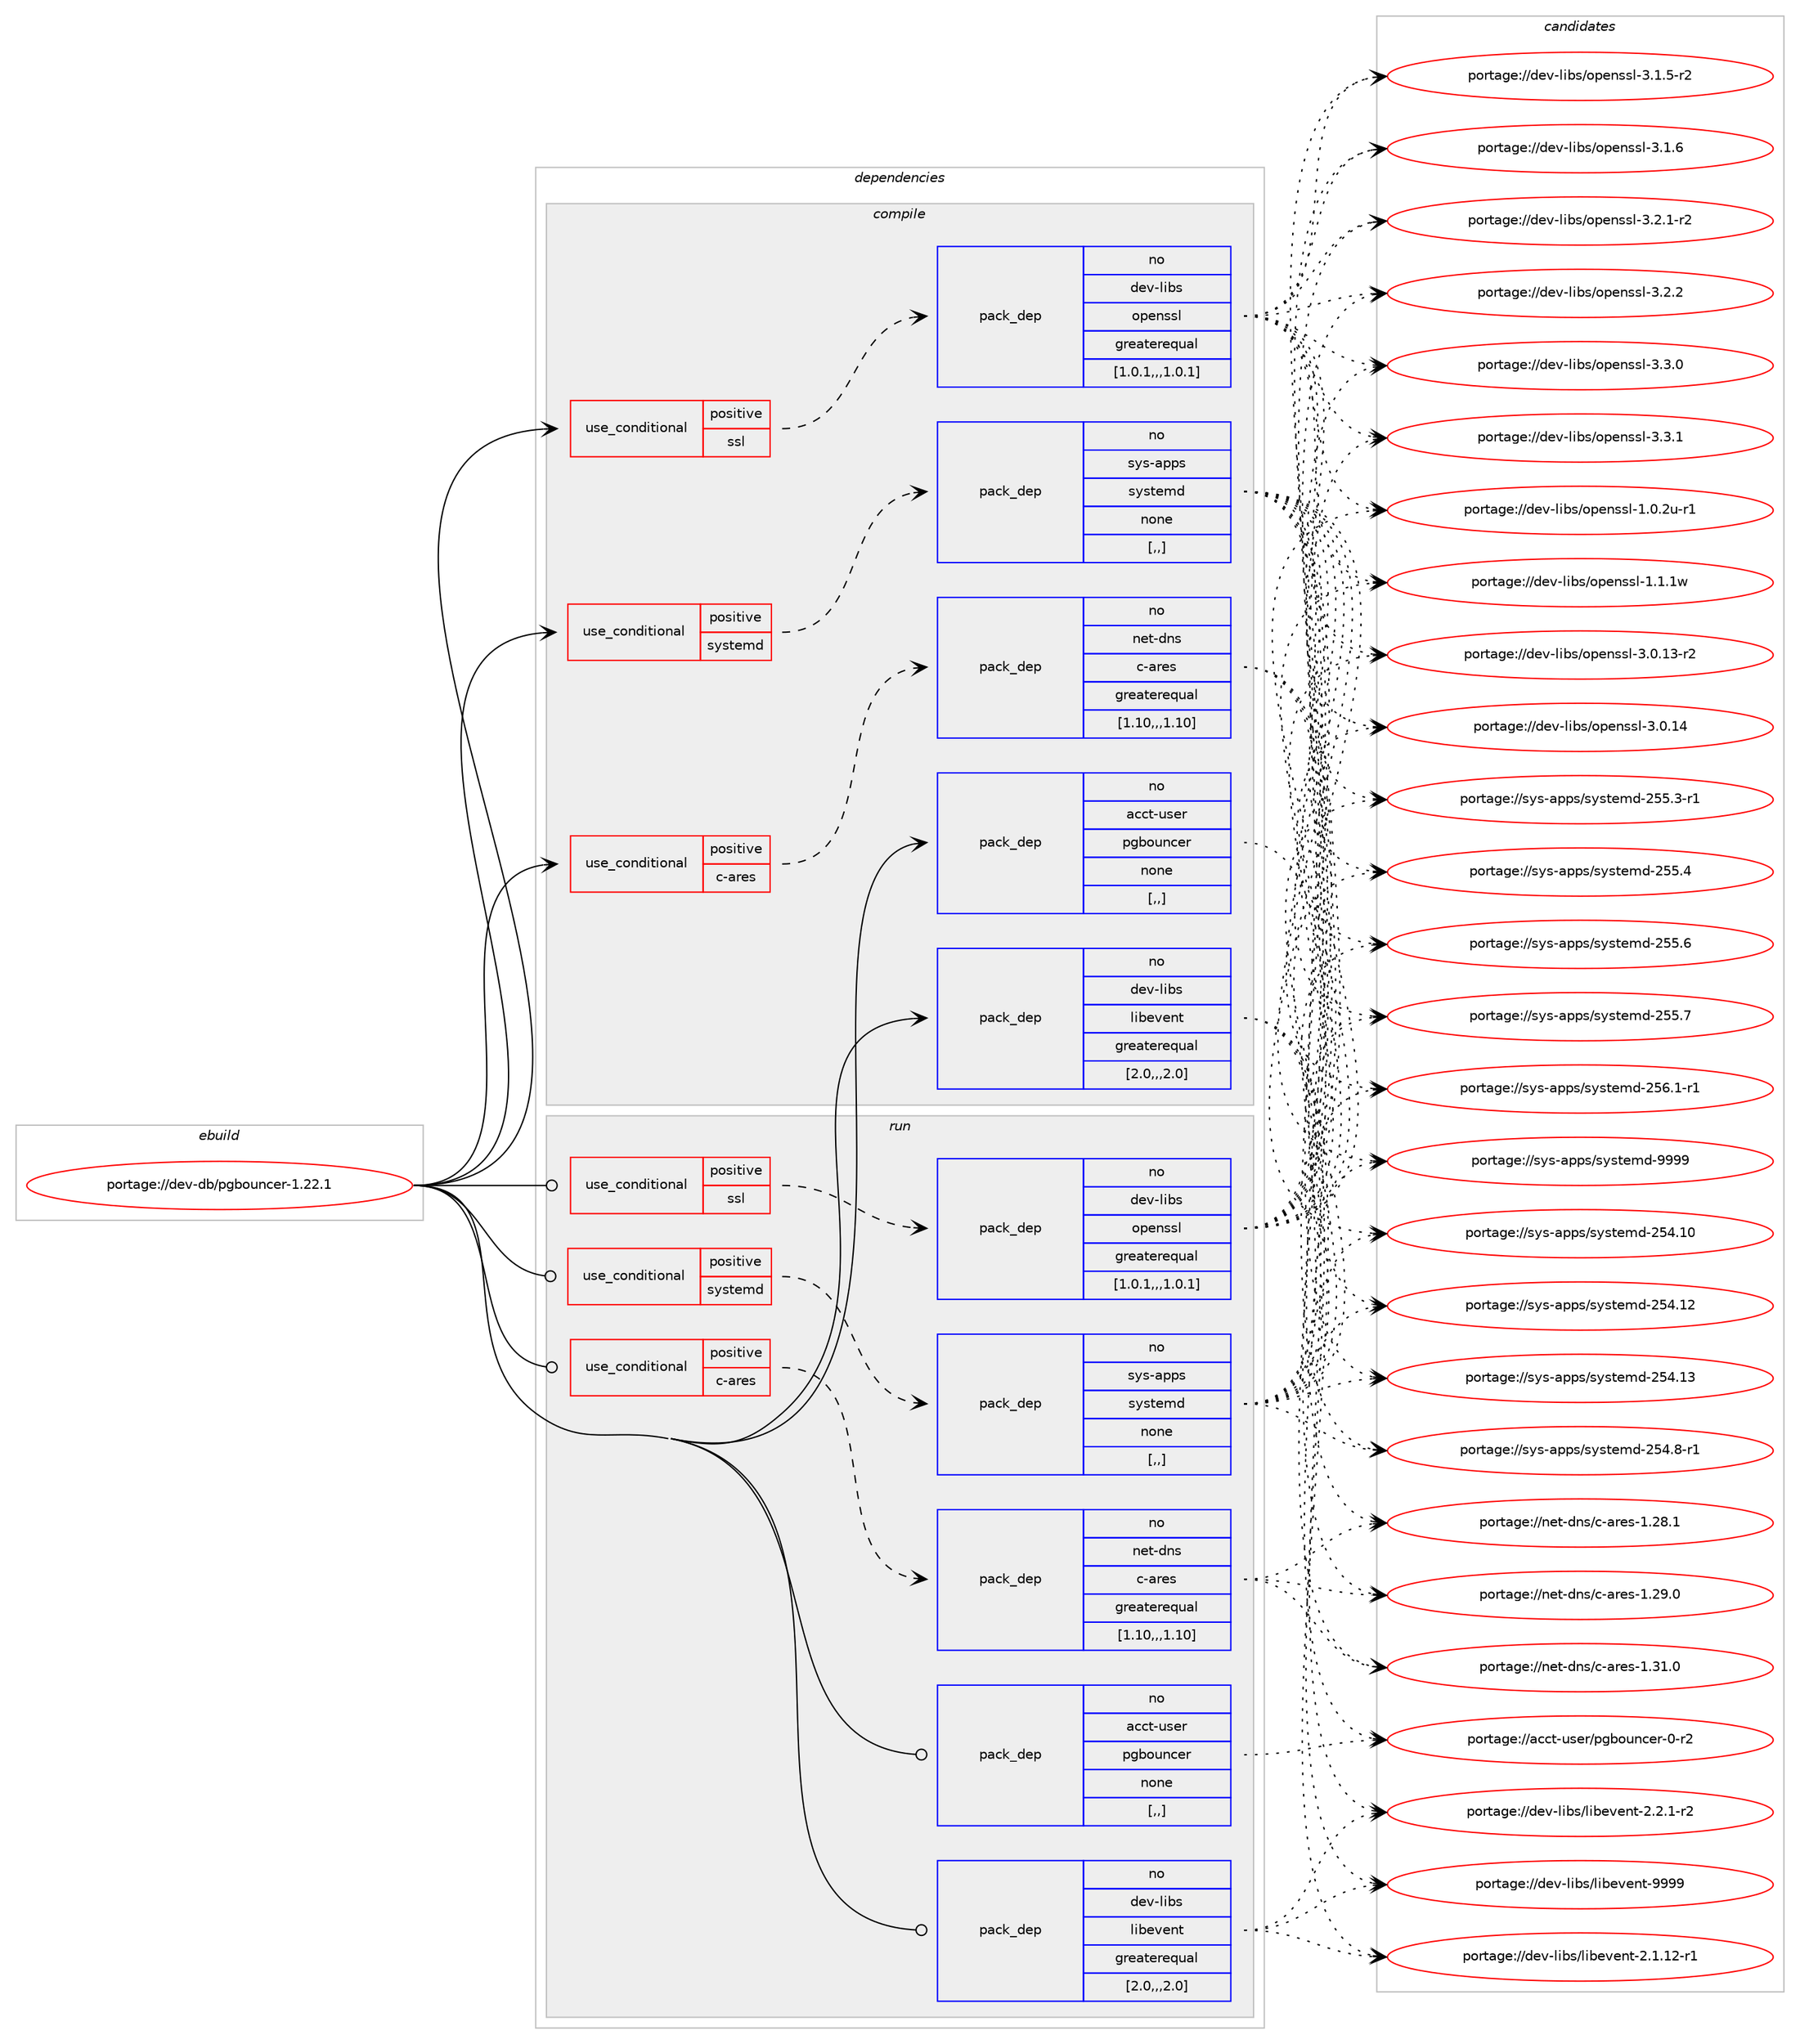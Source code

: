 digraph prolog {

# *************
# Graph options
# *************

newrank=true;
concentrate=true;
compound=true;
graph [rankdir=LR,fontname=Helvetica,fontsize=10,ranksep=1.5];#, ranksep=2.5, nodesep=0.2];
edge  [arrowhead=vee];
node  [fontname=Helvetica,fontsize=10];

# **********
# The ebuild
# **********

subgraph cluster_leftcol {
color=gray;
rank=same;
label=<<i>ebuild</i>>;
id [label="portage://dev-db/pgbouncer-1.22.1", color=red, width=4, href="../dev-db/pgbouncer-1.22.1.svg"];
}

# ****************
# The dependencies
# ****************

subgraph cluster_midcol {
color=gray;
label=<<i>dependencies</i>>;
subgraph cluster_compile {
fillcolor="#eeeeee";
style=filled;
label=<<i>compile</i>>;
subgraph cond17454 {
dependency67064 [label=<<TABLE BORDER="0" CELLBORDER="1" CELLSPACING="0" CELLPADDING="4"><TR><TD ROWSPAN="3" CELLPADDING="10">use_conditional</TD></TR><TR><TD>positive</TD></TR><TR><TD>c-ares</TD></TR></TABLE>>, shape=none, color=red];
subgraph pack48695 {
dependency67065 [label=<<TABLE BORDER="0" CELLBORDER="1" CELLSPACING="0" CELLPADDING="4" WIDTH="220"><TR><TD ROWSPAN="6" CELLPADDING="30">pack_dep</TD></TR><TR><TD WIDTH="110">no</TD></TR><TR><TD>net-dns</TD></TR><TR><TD>c-ares</TD></TR><TR><TD>greaterequal</TD></TR><TR><TD>[1.10,,,1.10]</TD></TR></TABLE>>, shape=none, color=blue];
}
dependency67064:e -> dependency67065:w [weight=20,style="dashed",arrowhead="vee"];
}
id:e -> dependency67064:w [weight=20,style="solid",arrowhead="vee"];
subgraph cond17455 {
dependency67066 [label=<<TABLE BORDER="0" CELLBORDER="1" CELLSPACING="0" CELLPADDING="4"><TR><TD ROWSPAN="3" CELLPADDING="10">use_conditional</TD></TR><TR><TD>positive</TD></TR><TR><TD>ssl</TD></TR></TABLE>>, shape=none, color=red];
subgraph pack48696 {
dependency67067 [label=<<TABLE BORDER="0" CELLBORDER="1" CELLSPACING="0" CELLPADDING="4" WIDTH="220"><TR><TD ROWSPAN="6" CELLPADDING="30">pack_dep</TD></TR><TR><TD WIDTH="110">no</TD></TR><TR><TD>dev-libs</TD></TR><TR><TD>openssl</TD></TR><TR><TD>greaterequal</TD></TR><TR><TD>[1.0.1,,,1.0.1]</TD></TR></TABLE>>, shape=none, color=blue];
}
dependency67066:e -> dependency67067:w [weight=20,style="dashed",arrowhead="vee"];
}
id:e -> dependency67066:w [weight=20,style="solid",arrowhead="vee"];
subgraph cond17456 {
dependency67068 [label=<<TABLE BORDER="0" CELLBORDER="1" CELLSPACING="0" CELLPADDING="4"><TR><TD ROWSPAN="3" CELLPADDING="10">use_conditional</TD></TR><TR><TD>positive</TD></TR><TR><TD>systemd</TD></TR></TABLE>>, shape=none, color=red];
subgraph pack48697 {
dependency67069 [label=<<TABLE BORDER="0" CELLBORDER="1" CELLSPACING="0" CELLPADDING="4" WIDTH="220"><TR><TD ROWSPAN="6" CELLPADDING="30">pack_dep</TD></TR><TR><TD WIDTH="110">no</TD></TR><TR><TD>sys-apps</TD></TR><TR><TD>systemd</TD></TR><TR><TD>none</TD></TR><TR><TD>[,,]</TD></TR></TABLE>>, shape=none, color=blue];
}
dependency67068:e -> dependency67069:w [weight=20,style="dashed",arrowhead="vee"];
}
id:e -> dependency67068:w [weight=20,style="solid",arrowhead="vee"];
subgraph pack48698 {
dependency67070 [label=<<TABLE BORDER="0" CELLBORDER="1" CELLSPACING="0" CELLPADDING="4" WIDTH="220"><TR><TD ROWSPAN="6" CELLPADDING="30">pack_dep</TD></TR><TR><TD WIDTH="110">no</TD></TR><TR><TD>acct-user</TD></TR><TR><TD>pgbouncer</TD></TR><TR><TD>none</TD></TR><TR><TD>[,,]</TD></TR></TABLE>>, shape=none, color=blue];
}
id:e -> dependency67070:w [weight=20,style="solid",arrowhead="vee"];
subgraph pack48699 {
dependency67071 [label=<<TABLE BORDER="0" CELLBORDER="1" CELLSPACING="0" CELLPADDING="4" WIDTH="220"><TR><TD ROWSPAN="6" CELLPADDING="30">pack_dep</TD></TR><TR><TD WIDTH="110">no</TD></TR><TR><TD>dev-libs</TD></TR><TR><TD>libevent</TD></TR><TR><TD>greaterequal</TD></TR><TR><TD>[2.0,,,2.0]</TD></TR></TABLE>>, shape=none, color=blue];
}
id:e -> dependency67071:w [weight=20,style="solid",arrowhead="vee"];
}
subgraph cluster_compileandrun {
fillcolor="#eeeeee";
style=filled;
label=<<i>compile and run</i>>;
}
subgraph cluster_run {
fillcolor="#eeeeee";
style=filled;
label=<<i>run</i>>;
subgraph cond17457 {
dependency67072 [label=<<TABLE BORDER="0" CELLBORDER="1" CELLSPACING="0" CELLPADDING="4"><TR><TD ROWSPAN="3" CELLPADDING="10">use_conditional</TD></TR><TR><TD>positive</TD></TR><TR><TD>c-ares</TD></TR></TABLE>>, shape=none, color=red];
subgraph pack48700 {
dependency67073 [label=<<TABLE BORDER="0" CELLBORDER="1" CELLSPACING="0" CELLPADDING="4" WIDTH="220"><TR><TD ROWSPAN="6" CELLPADDING="30">pack_dep</TD></TR><TR><TD WIDTH="110">no</TD></TR><TR><TD>net-dns</TD></TR><TR><TD>c-ares</TD></TR><TR><TD>greaterequal</TD></TR><TR><TD>[1.10,,,1.10]</TD></TR></TABLE>>, shape=none, color=blue];
}
dependency67072:e -> dependency67073:w [weight=20,style="dashed",arrowhead="vee"];
}
id:e -> dependency67072:w [weight=20,style="solid",arrowhead="odot"];
subgraph cond17458 {
dependency67074 [label=<<TABLE BORDER="0" CELLBORDER="1" CELLSPACING="0" CELLPADDING="4"><TR><TD ROWSPAN="3" CELLPADDING="10">use_conditional</TD></TR><TR><TD>positive</TD></TR><TR><TD>ssl</TD></TR></TABLE>>, shape=none, color=red];
subgraph pack48701 {
dependency67075 [label=<<TABLE BORDER="0" CELLBORDER="1" CELLSPACING="0" CELLPADDING="4" WIDTH="220"><TR><TD ROWSPAN="6" CELLPADDING="30">pack_dep</TD></TR><TR><TD WIDTH="110">no</TD></TR><TR><TD>dev-libs</TD></TR><TR><TD>openssl</TD></TR><TR><TD>greaterequal</TD></TR><TR><TD>[1.0.1,,,1.0.1]</TD></TR></TABLE>>, shape=none, color=blue];
}
dependency67074:e -> dependency67075:w [weight=20,style="dashed",arrowhead="vee"];
}
id:e -> dependency67074:w [weight=20,style="solid",arrowhead="odot"];
subgraph cond17459 {
dependency67076 [label=<<TABLE BORDER="0" CELLBORDER="1" CELLSPACING="0" CELLPADDING="4"><TR><TD ROWSPAN="3" CELLPADDING="10">use_conditional</TD></TR><TR><TD>positive</TD></TR><TR><TD>systemd</TD></TR></TABLE>>, shape=none, color=red];
subgraph pack48702 {
dependency67077 [label=<<TABLE BORDER="0" CELLBORDER="1" CELLSPACING="0" CELLPADDING="4" WIDTH="220"><TR><TD ROWSPAN="6" CELLPADDING="30">pack_dep</TD></TR><TR><TD WIDTH="110">no</TD></TR><TR><TD>sys-apps</TD></TR><TR><TD>systemd</TD></TR><TR><TD>none</TD></TR><TR><TD>[,,]</TD></TR></TABLE>>, shape=none, color=blue];
}
dependency67076:e -> dependency67077:w [weight=20,style="dashed",arrowhead="vee"];
}
id:e -> dependency67076:w [weight=20,style="solid",arrowhead="odot"];
subgraph pack48703 {
dependency67078 [label=<<TABLE BORDER="0" CELLBORDER="1" CELLSPACING="0" CELLPADDING="4" WIDTH="220"><TR><TD ROWSPAN="6" CELLPADDING="30">pack_dep</TD></TR><TR><TD WIDTH="110">no</TD></TR><TR><TD>acct-user</TD></TR><TR><TD>pgbouncer</TD></TR><TR><TD>none</TD></TR><TR><TD>[,,]</TD></TR></TABLE>>, shape=none, color=blue];
}
id:e -> dependency67078:w [weight=20,style="solid",arrowhead="odot"];
subgraph pack48704 {
dependency67079 [label=<<TABLE BORDER="0" CELLBORDER="1" CELLSPACING="0" CELLPADDING="4" WIDTH="220"><TR><TD ROWSPAN="6" CELLPADDING="30">pack_dep</TD></TR><TR><TD WIDTH="110">no</TD></TR><TR><TD>dev-libs</TD></TR><TR><TD>libevent</TD></TR><TR><TD>greaterequal</TD></TR><TR><TD>[2.0,,,2.0]</TD></TR></TABLE>>, shape=none, color=blue];
}
id:e -> dependency67079:w [weight=20,style="solid",arrowhead="odot"];
}
}

# **************
# The candidates
# **************

subgraph cluster_choices {
rank=same;
color=gray;
label=<<i>candidates</i>>;

subgraph choice48695 {
color=black;
nodesep=1;
choice110101116451001101154799459711410111545494650564649 [label="portage://net-dns/c-ares-1.28.1", color=red, width=4,href="../net-dns/c-ares-1.28.1.svg"];
choice110101116451001101154799459711410111545494650574648 [label="portage://net-dns/c-ares-1.29.0", color=red, width=4,href="../net-dns/c-ares-1.29.0.svg"];
choice110101116451001101154799459711410111545494651494648 [label="portage://net-dns/c-ares-1.31.0", color=red, width=4,href="../net-dns/c-ares-1.31.0.svg"];
dependency67065:e -> choice110101116451001101154799459711410111545494650564649:w [style=dotted,weight="100"];
dependency67065:e -> choice110101116451001101154799459711410111545494650574648:w [style=dotted,weight="100"];
dependency67065:e -> choice110101116451001101154799459711410111545494651494648:w [style=dotted,weight="100"];
}
subgraph choice48696 {
color=black;
nodesep=1;
choice1001011184510810598115471111121011101151151084549464846501174511449 [label="portage://dev-libs/openssl-1.0.2u-r1", color=red, width=4,href="../dev-libs/openssl-1.0.2u-r1.svg"];
choice100101118451081059811547111112101110115115108454946494649119 [label="portage://dev-libs/openssl-1.1.1w", color=red, width=4,href="../dev-libs/openssl-1.1.1w.svg"];
choice100101118451081059811547111112101110115115108455146484649514511450 [label="portage://dev-libs/openssl-3.0.13-r2", color=red, width=4,href="../dev-libs/openssl-3.0.13-r2.svg"];
choice10010111845108105981154711111210111011511510845514648464952 [label="portage://dev-libs/openssl-3.0.14", color=red, width=4,href="../dev-libs/openssl-3.0.14.svg"];
choice1001011184510810598115471111121011101151151084551464946534511450 [label="portage://dev-libs/openssl-3.1.5-r2", color=red, width=4,href="../dev-libs/openssl-3.1.5-r2.svg"];
choice100101118451081059811547111112101110115115108455146494654 [label="portage://dev-libs/openssl-3.1.6", color=red, width=4,href="../dev-libs/openssl-3.1.6.svg"];
choice1001011184510810598115471111121011101151151084551465046494511450 [label="portage://dev-libs/openssl-3.2.1-r2", color=red, width=4,href="../dev-libs/openssl-3.2.1-r2.svg"];
choice100101118451081059811547111112101110115115108455146504650 [label="portage://dev-libs/openssl-3.2.2", color=red, width=4,href="../dev-libs/openssl-3.2.2.svg"];
choice100101118451081059811547111112101110115115108455146514648 [label="portage://dev-libs/openssl-3.3.0", color=red, width=4,href="../dev-libs/openssl-3.3.0.svg"];
choice100101118451081059811547111112101110115115108455146514649 [label="portage://dev-libs/openssl-3.3.1", color=red, width=4,href="../dev-libs/openssl-3.3.1.svg"];
dependency67067:e -> choice1001011184510810598115471111121011101151151084549464846501174511449:w [style=dotted,weight="100"];
dependency67067:e -> choice100101118451081059811547111112101110115115108454946494649119:w [style=dotted,weight="100"];
dependency67067:e -> choice100101118451081059811547111112101110115115108455146484649514511450:w [style=dotted,weight="100"];
dependency67067:e -> choice10010111845108105981154711111210111011511510845514648464952:w [style=dotted,weight="100"];
dependency67067:e -> choice1001011184510810598115471111121011101151151084551464946534511450:w [style=dotted,weight="100"];
dependency67067:e -> choice100101118451081059811547111112101110115115108455146494654:w [style=dotted,weight="100"];
dependency67067:e -> choice1001011184510810598115471111121011101151151084551465046494511450:w [style=dotted,weight="100"];
dependency67067:e -> choice100101118451081059811547111112101110115115108455146504650:w [style=dotted,weight="100"];
dependency67067:e -> choice100101118451081059811547111112101110115115108455146514648:w [style=dotted,weight="100"];
dependency67067:e -> choice100101118451081059811547111112101110115115108455146514649:w [style=dotted,weight="100"];
}
subgraph choice48697 {
color=black;
nodesep=1;
choice11512111545971121121154711512111511610110910045505352464948 [label="portage://sys-apps/systemd-254.10", color=red, width=4,href="../sys-apps/systemd-254.10.svg"];
choice11512111545971121121154711512111511610110910045505352464950 [label="portage://sys-apps/systemd-254.12", color=red, width=4,href="../sys-apps/systemd-254.12.svg"];
choice11512111545971121121154711512111511610110910045505352464951 [label="portage://sys-apps/systemd-254.13", color=red, width=4,href="../sys-apps/systemd-254.13.svg"];
choice1151211154597112112115471151211151161011091004550535246564511449 [label="portage://sys-apps/systemd-254.8-r1", color=red, width=4,href="../sys-apps/systemd-254.8-r1.svg"];
choice1151211154597112112115471151211151161011091004550535346514511449 [label="portage://sys-apps/systemd-255.3-r1", color=red, width=4,href="../sys-apps/systemd-255.3-r1.svg"];
choice115121115459711211211547115121115116101109100455053534652 [label="portage://sys-apps/systemd-255.4", color=red, width=4,href="../sys-apps/systemd-255.4.svg"];
choice115121115459711211211547115121115116101109100455053534654 [label="portage://sys-apps/systemd-255.6", color=red, width=4,href="../sys-apps/systemd-255.6.svg"];
choice115121115459711211211547115121115116101109100455053534655 [label="portage://sys-apps/systemd-255.7", color=red, width=4,href="../sys-apps/systemd-255.7.svg"];
choice1151211154597112112115471151211151161011091004550535446494511449 [label="portage://sys-apps/systemd-256.1-r1", color=red, width=4,href="../sys-apps/systemd-256.1-r1.svg"];
choice1151211154597112112115471151211151161011091004557575757 [label="portage://sys-apps/systemd-9999", color=red, width=4,href="../sys-apps/systemd-9999.svg"];
dependency67069:e -> choice11512111545971121121154711512111511610110910045505352464948:w [style=dotted,weight="100"];
dependency67069:e -> choice11512111545971121121154711512111511610110910045505352464950:w [style=dotted,weight="100"];
dependency67069:e -> choice11512111545971121121154711512111511610110910045505352464951:w [style=dotted,weight="100"];
dependency67069:e -> choice1151211154597112112115471151211151161011091004550535246564511449:w [style=dotted,weight="100"];
dependency67069:e -> choice1151211154597112112115471151211151161011091004550535346514511449:w [style=dotted,weight="100"];
dependency67069:e -> choice115121115459711211211547115121115116101109100455053534652:w [style=dotted,weight="100"];
dependency67069:e -> choice115121115459711211211547115121115116101109100455053534654:w [style=dotted,weight="100"];
dependency67069:e -> choice115121115459711211211547115121115116101109100455053534655:w [style=dotted,weight="100"];
dependency67069:e -> choice1151211154597112112115471151211151161011091004550535446494511449:w [style=dotted,weight="100"];
dependency67069:e -> choice1151211154597112112115471151211151161011091004557575757:w [style=dotted,weight="100"];
}
subgraph choice48698 {
color=black;
nodesep=1;
choice9799991164511711510111447112103981111171109910111445484511450 [label="portage://acct-user/pgbouncer-0-r2", color=red, width=4,href="../acct-user/pgbouncer-0-r2.svg"];
dependency67070:e -> choice9799991164511711510111447112103981111171109910111445484511450:w [style=dotted,weight="100"];
}
subgraph choice48699 {
color=black;
nodesep=1;
choice10010111845108105981154710810598101118101110116455046494649504511449 [label="portage://dev-libs/libevent-2.1.12-r1", color=red, width=4,href="../dev-libs/libevent-2.1.12-r1.svg"];
choice100101118451081059811547108105981011181011101164550465046494511450 [label="portage://dev-libs/libevent-2.2.1-r2", color=red, width=4,href="../dev-libs/libevent-2.2.1-r2.svg"];
choice100101118451081059811547108105981011181011101164557575757 [label="portage://dev-libs/libevent-9999", color=red, width=4,href="../dev-libs/libevent-9999.svg"];
dependency67071:e -> choice10010111845108105981154710810598101118101110116455046494649504511449:w [style=dotted,weight="100"];
dependency67071:e -> choice100101118451081059811547108105981011181011101164550465046494511450:w [style=dotted,weight="100"];
dependency67071:e -> choice100101118451081059811547108105981011181011101164557575757:w [style=dotted,weight="100"];
}
subgraph choice48700 {
color=black;
nodesep=1;
choice110101116451001101154799459711410111545494650564649 [label="portage://net-dns/c-ares-1.28.1", color=red, width=4,href="../net-dns/c-ares-1.28.1.svg"];
choice110101116451001101154799459711410111545494650574648 [label="portage://net-dns/c-ares-1.29.0", color=red, width=4,href="../net-dns/c-ares-1.29.0.svg"];
choice110101116451001101154799459711410111545494651494648 [label="portage://net-dns/c-ares-1.31.0", color=red, width=4,href="../net-dns/c-ares-1.31.0.svg"];
dependency67073:e -> choice110101116451001101154799459711410111545494650564649:w [style=dotted,weight="100"];
dependency67073:e -> choice110101116451001101154799459711410111545494650574648:w [style=dotted,weight="100"];
dependency67073:e -> choice110101116451001101154799459711410111545494651494648:w [style=dotted,weight="100"];
}
subgraph choice48701 {
color=black;
nodesep=1;
choice1001011184510810598115471111121011101151151084549464846501174511449 [label="portage://dev-libs/openssl-1.0.2u-r1", color=red, width=4,href="../dev-libs/openssl-1.0.2u-r1.svg"];
choice100101118451081059811547111112101110115115108454946494649119 [label="portage://dev-libs/openssl-1.1.1w", color=red, width=4,href="../dev-libs/openssl-1.1.1w.svg"];
choice100101118451081059811547111112101110115115108455146484649514511450 [label="portage://dev-libs/openssl-3.0.13-r2", color=red, width=4,href="../dev-libs/openssl-3.0.13-r2.svg"];
choice10010111845108105981154711111210111011511510845514648464952 [label="portage://dev-libs/openssl-3.0.14", color=red, width=4,href="../dev-libs/openssl-3.0.14.svg"];
choice1001011184510810598115471111121011101151151084551464946534511450 [label="portage://dev-libs/openssl-3.1.5-r2", color=red, width=4,href="../dev-libs/openssl-3.1.5-r2.svg"];
choice100101118451081059811547111112101110115115108455146494654 [label="portage://dev-libs/openssl-3.1.6", color=red, width=4,href="../dev-libs/openssl-3.1.6.svg"];
choice1001011184510810598115471111121011101151151084551465046494511450 [label="portage://dev-libs/openssl-3.2.1-r2", color=red, width=4,href="../dev-libs/openssl-3.2.1-r2.svg"];
choice100101118451081059811547111112101110115115108455146504650 [label="portage://dev-libs/openssl-3.2.2", color=red, width=4,href="../dev-libs/openssl-3.2.2.svg"];
choice100101118451081059811547111112101110115115108455146514648 [label="portage://dev-libs/openssl-3.3.0", color=red, width=4,href="../dev-libs/openssl-3.3.0.svg"];
choice100101118451081059811547111112101110115115108455146514649 [label="portage://dev-libs/openssl-3.3.1", color=red, width=4,href="../dev-libs/openssl-3.3.1.svg"];
dependency67075:e -> choice1001011184510810598115471111121011101151151084549464846501174511449:w [style=dotted,weight="100"];
dependency67075:e -> choice100101118451081059811547111112101110115115108454946494649119:w [style=dotted,weight="100"];
dependency67075:e -> choice100101118451081059811547111112101110115115108455146484649514511450:w [style=dotted,weight="100"];
dependency67075:e -> choice10010111845108105981154711111210111011511510845514648464952:w [style=dotted,weight="100"];
dependency67075:e -> choice1001011184510810598115471111121011101151151084551464946534511450:w [style=dotted,weight="100"];
dependency67075:e -> choice100101118451081059811547111112101110115115108455146494654:w [style=dotted,weight="100"];
dependency67075:e -> choice1001011184510810598115471111121011101151151084551465046494511450:w [style=dotted,weight="100"];
dependency67075:e -> choice100101118451081059811547111112101110115115108455146504650:w [style=dotted,weight="100"];
dependency67075:e -> choice100101118451081059811547111112101110115115108455146514648:w [style=dotted,weight="100"];
dependency67075:e -> choice100101118451081059811547111112101110115115108455146514649:w [style=dotted,weight="100"];
}
subgraph choice48702 {
color=black;
nodesep=1;
choice11512111545971121121154711512111511610110910045505352464948 [label="portage://sys-apps/systemd-254.10", color=red, width=4,href="../sys-apps/systemd-254.10.svg"];
choice11512111545971121121154711512111511610110910045505352464950 [label="portage://sys-apps/systemd-254.12", color=red, width=4,href="../sys-apps/systemd-254.12.svg"];
choice11512111545971121121154711512111511610110910045505352464951 [label="portage://sys-apps/systemd-254.13", color=red, width=4,href="../sys-apps/systemd-254.13.svg"];
choice1151211154597112112115471151211151161011091004550535246564511449 [label="portage://sys-apps/systemd-254.8-r1", color=red, width=4,href="../sys-apps/systemd-254.8-r1.svg"];
choice1151211154597112112115471151211151161011091004550535346514511449 [label="portage://sys-apps/systemd-255.3-r1", color=red, width=4,href="../sys-apps/systemd-255.3-r1.svg"];
choice115121115459711211211547115121115116101109100455053534652 [label="portage://sys-apps/systemd-255.4", color=red, width=4,href="../sys-apps/systemd-255.4.svg"];
choice115121115459711211211547115121115116101109100455053534654 [label="portage://sys-apps/systemd-255.6", color=red, width=4,href="../sys-apps/systemd-255.6.svg"];
choice115121115459711211211547115121115116101109100455053534655 [label="portage://sys-apps/systemd-255.7", color=red, width=4,href="../sys-apps/systemd-255.7.svg"];
choice1151211154597112112115471151211151161011091004550535446494511449 [label="portage://sys-apps/systemd-256.1-r1", color=red, width=4,href="../sys-apps/systemd-256.1-r1.svg"];
choice1151211154597112112115471151211151161011091004557575757 [label="portage://sys-apps/systemd-9999", color=red, width=4,href="../sys-apps/systemd-9999.svg"];
dependency67077:e -> choice11512111545971121121154711512111511610110910045505352464948:w [style=dotted,weight="100"];
dependency67077:e -> choice11512111545971121121154711512111511610110910045505352464950:w [style=dotted,weight="100"];
dependency67077:e -> choice11512111545971121121154711512111511610110910045505352464951:w [style=dotted,weight="100"];
dependency67077:e -> choice1151211154597112112115471151211151161011091004550535246564511449:w [style=dotted,weight="100"];
dependency67077:e -> choice1151211154597112112115471151211151161011091004550535346514511449:w [style=dotted,weight="100"];
dependency67077:e -> choice115121115459711211211547115121115116101109100455053534652:w [style=dotted,weight="100"];
dependency67077:e -> choice115121115459711211211547115121115116101109100455053534654:w [style=dotted,weight="100"];
dependency67077:e -> choice115121115459711211211547115121115116101109100455053534655:w [style=dotted,weight="100"];
dependency67077:e -> choice1151211154597112112115471151211151161011091004550535446494511449:w [style=dotted,weight="100"];
dependency67077:e -> choice1151211154597112112115471151211151161011091004557575757:w [style=dotted,weight="100"];
}
subgraph choice48703 {
color=black;
nodesep=1;
choice9799991164511711510111447112103981111171109910111445484511450 [label="portage://acct-user/pgbouncer-0-r2", color=red, width=4,href="../acct-user/pgbouncer-0-r2.svg"];
dependency67078:e -> choice9799991164511711510111447112103981111171109910111445484511450:w [style=dotted,weight="100"];
}
subgraph choice48704 {
color=black;
nodesep=1;
choice10010111845108105981154710810598101118101110116455046494649504511449 [label="portage://dev-libs/libevent-2.1.12-r1", color=red, width=4,href="../dev-libs/libevent-2.1.12-r1.svg"];
choice100101118451081059811547108105981011181011101164550465046494511450 [label="portage://dev-libs/libevent-2.2.1-r2", color=red, width=4,href="../dev-libs/libevent-2.2.1-r2.svg"];
choice100101118451081059811547108105981011181011101164557575757 [label="portage://dev-libs/libevent-9999", color=red, width=4,href="../dev-libs/libevent-9999.svg"];
dependency67079:e -> choice10010111845108105981154710810598101118101110116455046494649504511449:w [style=dotted,weight="100"];
dependency67079:e -> choice100101118451081059811547108105981011181011101164550465046494511450:w [style=dotted,weight="100"];
dependency67079:e -> choice100101118451081059811547108105981011181011101164557575757:w [style=dotted,weight="100"];
}
}

}
